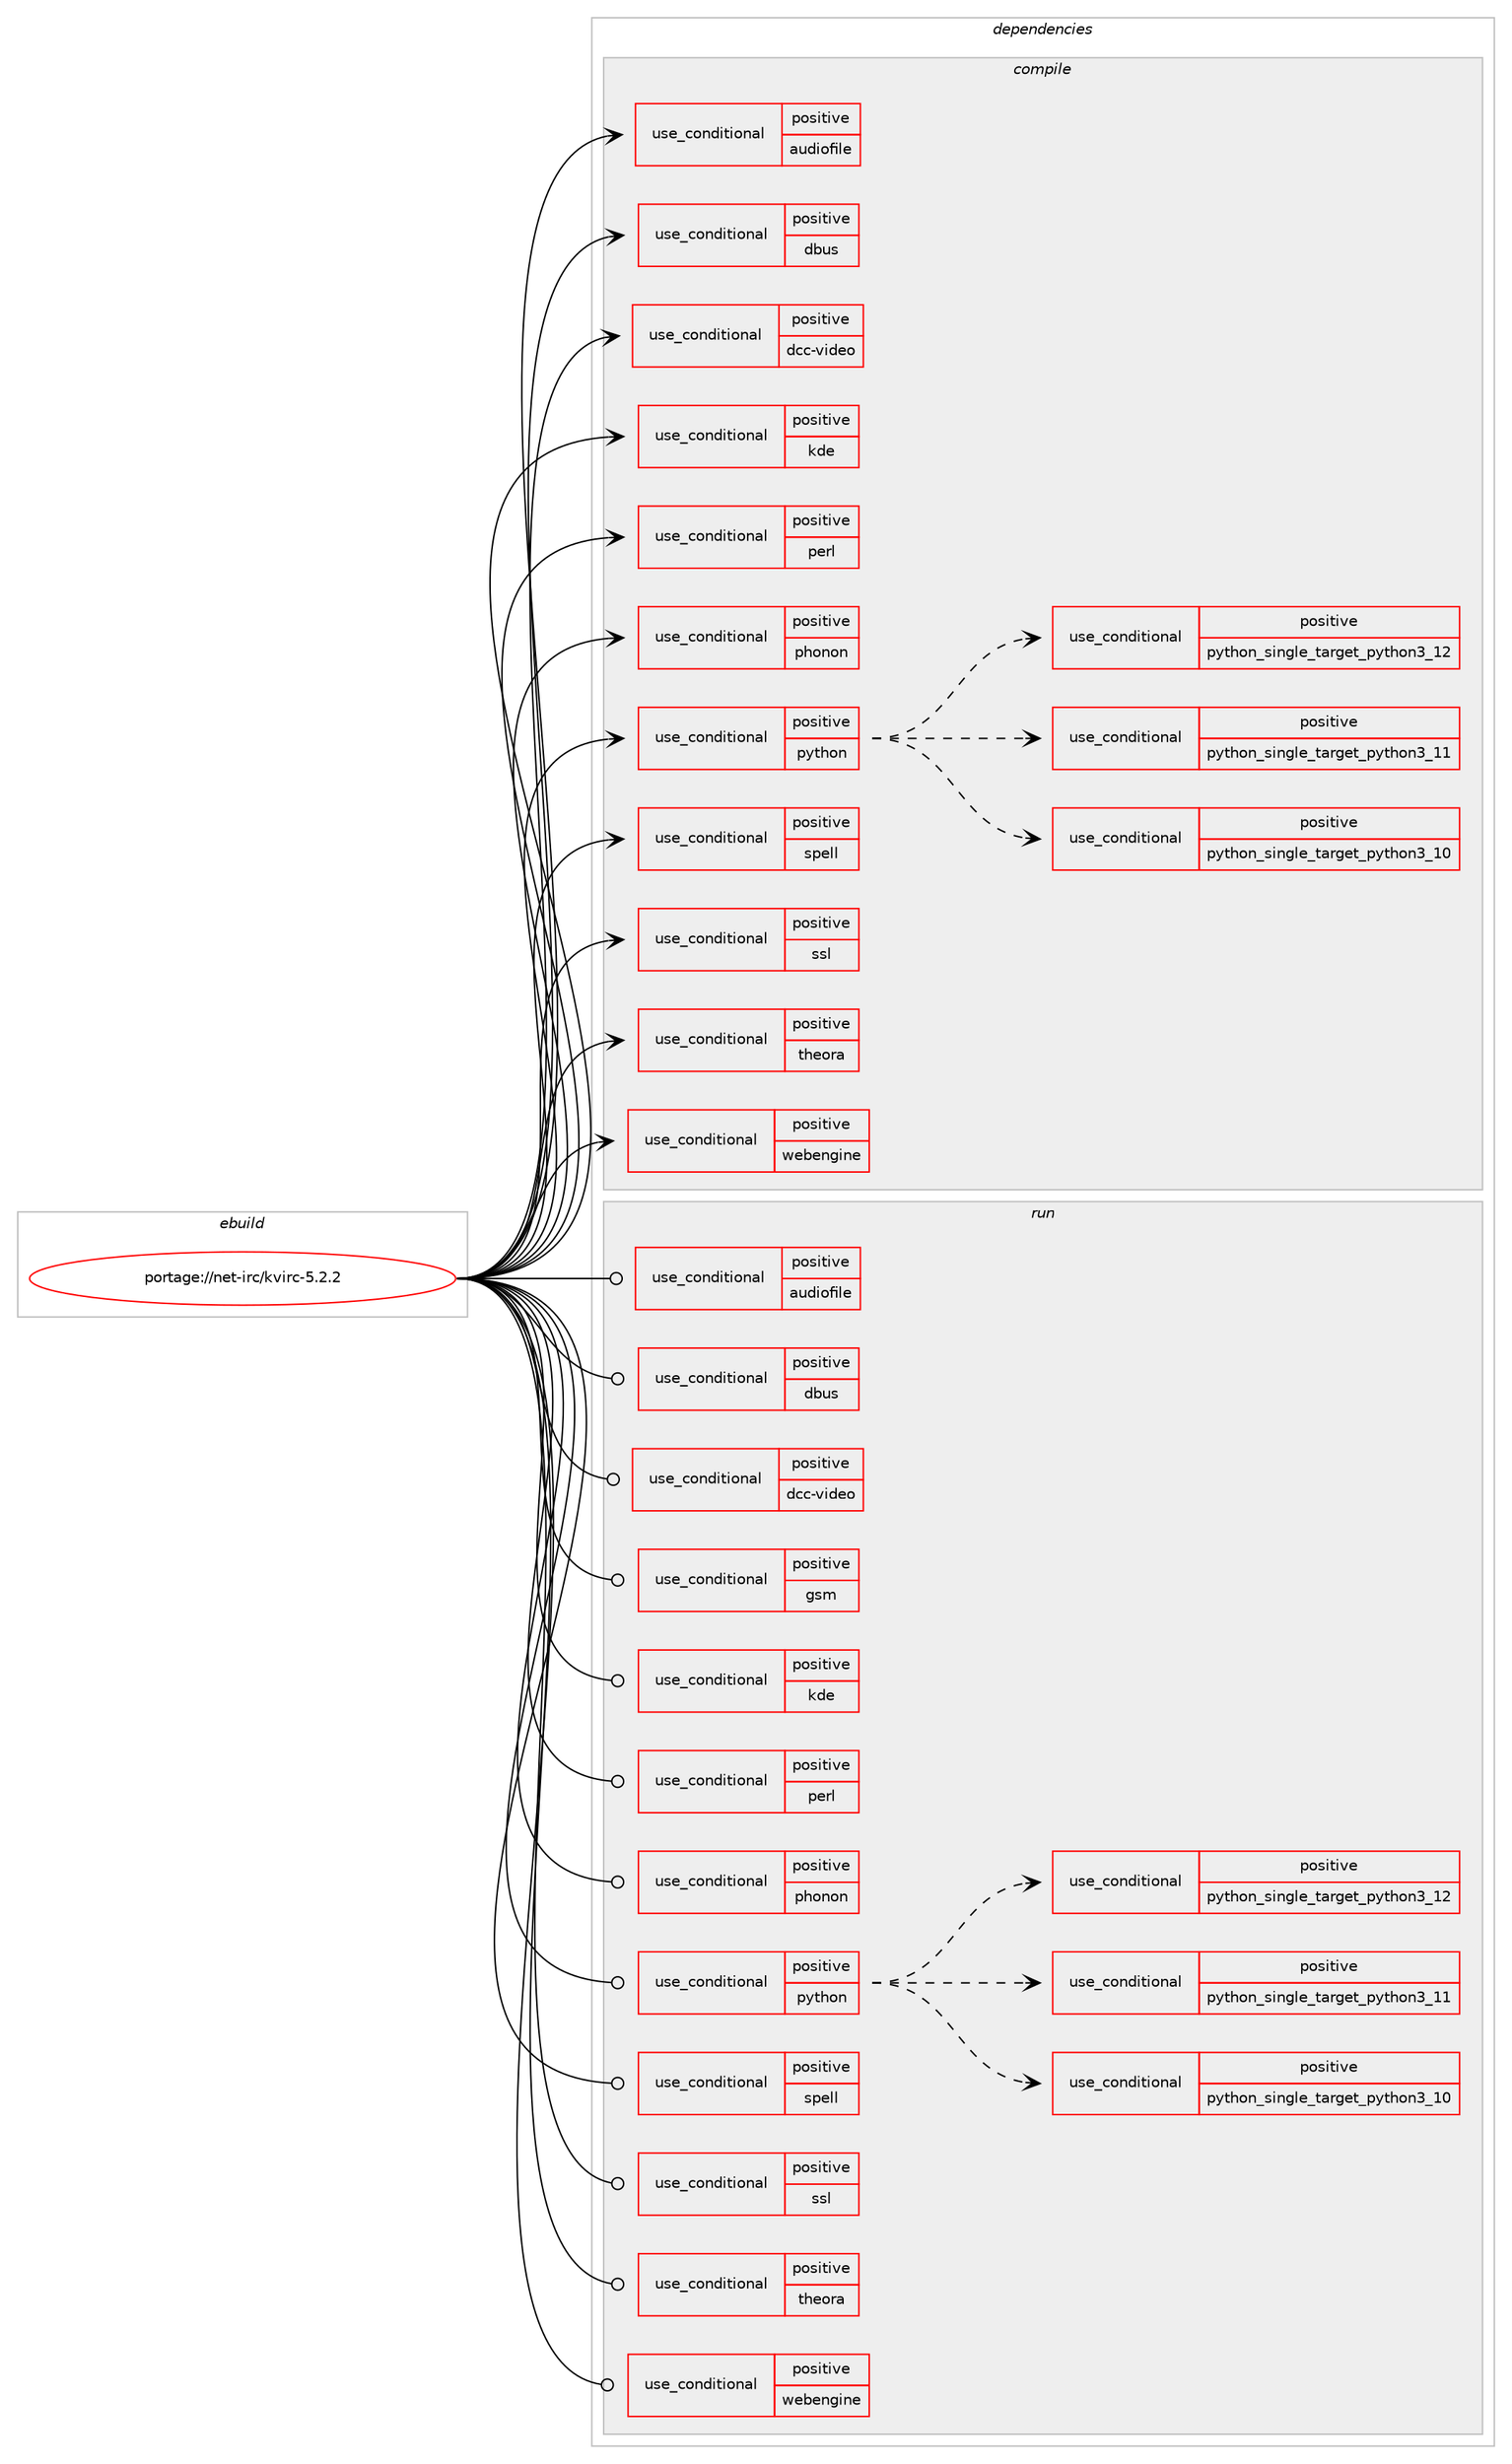 digraph prolog {

# *************
# Graph options
# *************

newrank=true;
concentrate=true;
compound=true;
graph [rankdir=LR,fontname=Helvetica,fontsize=10,ranksep=1.5];#, ranksep=2.5, nodesep=0.2];
edge  [arrowhead=vee];
node  [fontname=Helvetica,fontsize=10];

# **********
# The ebuild
# **********

subgraph cluster_leftcol {
color=gray;
rank=same;
label=<<i>ebuild</i>>;
id [label="portage://net-irc/kvirc-5.2.2", color=red, width=4, href="../net-irc/kvirc-5.2.2.svg"];
}

# ****************
# The dependencies
# ****************

subgraph cluster_midcol {
color=gray;
label=<<i>dependencies</i>>;
subgraph cluster_compile {
fillcolor="#eeeeee";
style=filled;
label=<<i>compile</i>>;
subgraph cond90103 {
dependency181516 [label=<<TABLE BORDER="0" CELLBORDER="1" CELLSPACING="0" CELLPADDING="4"><TR><TD ROWSPAN="3" CELLPADDING="10">use_conditional</TD></TR><TR><TD>positive</TD></TR><TR><TD>audiofile</TD></TR></TABLE>>, shape=none, color=red];
# *** BEGIN UNKNOWN DEPENDENCY TYPE (TODO) ***
# dependency181516 -> package_dependency(portage://net-irc/kvirc-5.2.2,install,no,media-libs,audiofile,none,[,,],[],[])
# *** END UNKNOWN DEPENDENCY TYPE (TODO) ***

}
id:e -> dependency181516:w [weight=20,style="solid",arrowhead="vee"];
subgraph cond90104 {
dependency181517 [label=<<TABLE BORDER="0" CELLBORDER="1" CELLSPACING="0" CELLPADDING="4"><TR><TD ROWSPAN="3" CELLPADDING="10">use_conditional</TD></TR><TR><TD>positive</TD></TR><TR><TD>dbus</TD></TR></TABLE>>, shape=none, color=red];
# *** BEGIN UNKNOWN DEPENDENCY TYPE (TODO) ***
# dependency181517 -> package_dependency(portage://net-irc/kvirc-5.2.2,install,no,dev-qt,qtdbus,none,[,,],[slot(5)],[])
# *** END UNKNOWN DEPENDENCY TYPE (TODO) ***

}
id:e -> dependency181517:w [weight=20,style="solid",arrowhead="vee"];
subgraph cond90105 {
dependency181518 [label=<<TABLE BORDER="0" CELLBORDER="1" CELLSPACING="0" CELLPADDING="4"><TR><TD ROWSPAN="3" CELLPADDING="10">use_conditional</TD></TR><TR><TD>positive</TD></TR><TR><TD>dcc-video</TD></TR></TABLE>>, shape=none, color=red];
# *** BEGIN UNKNOWN DEPENDENCY TYPE (TODO) ***
# dependency181518 -> package_dependency(portage://net-irc/kvirc-5.2.2,install,no,dev-qt,qtmultimedia,none,[,,],[slot(5)],[use(enable(widgets),none)])
# *** END UNKNOWN DEPENDENCY TYPE (TODO) ***

}
id:e -> dependency181518:w [weight=20,style="solid",arrowhead="vee"];
subgraph cond90106 {
dependency181519 [label=<<TABLE BORDER="0" CELLBORDER="1" CELLSPACING="0" CELLPADDING="4"><TR><TD ROWSPAN="3" CELLPADDING="10">use_conditional</TD></TR><TR><TD>positive</TD></TR><TR><TD>kde</TD></TR></TABLE>>, shape=none, color=red];
# *** BEGIN UNKNOWN DEPENDENCY TYPE (TODO) ***
# dependency181519 -> package_dependency(portage://net-irc/kvirc-5.2.2,install,no,kde-frameworks,kcoreaddons,none,[,,],[slot(5)],[])
# *** END UNKNOWN DEPENDENCY TYPE (TODO) ***

# *** BEGIN UNKNOWN DEPENDENCY TYPE (TODO) ***
# dependency181519 -> package_dependency(portage://net-irc/kvirc-5.2.2,install,no,kde-frameworks,ki18n,none,[,,],[slot(5)],[])
# *** END UNKNOWN DEPENDENCY TYPE (TODO) ***

# *** BEGIN UNKNOWN DEPENDENCY TYPE (TODO) ***
# dependency181519 -> package_dependency(portage://net-irc/kvirc-5.2.2,install,no,kde-frameworks,knotifications,none,[,,],[slot(5)],[])
# *** END UNKNOWN DEPENDENCY TYPE (TODO) ***

# *** BEGIN UNKNOWN DEPENDENCY TYPE (TODO) ***
# dependency181519 -> package_dependency(portage://net-irc/kvirc-5.2.2,install,no,kde-frameworks,kservice,none,[,,],[slot(5)],[])
# *** END UNKNOWN DEPENDENCY TYPE (TODO) ***

# *** BEGIN UNKNOWN DEPENDENCY TYPE (TODO) ***
# dependency181519 -> package_dependency(portage://net-irc/kvirc-5.2.2,install,no,kde-frameworks,kwindowsystem,none,[,,],[slot(5)],[])
# *** END UNKNOWN DEPENDENCY TYPE (TODO) ***

# *** BEGIN UNKNOWN DEPENDENCY TYPE (TODO) ***
# dependency181519 -> package_dependency(portage://net-irc/kvirc-5.2.2,install,no,kde-frameworks,kxmlgui,none,[,,],[slot(5)],[])
# *** END UNKNOWN DEPENDENCY TYPE (TODO) ***

}
id:e -> dependency181519:w [weight=20,style="solid",arrowhead="vee"];
subgraph cond90107 {
dependency181520 [label=<<TABLE BORDER="0" CELLBORDER="1" CELLSPACING="0" CELLPADDING="4"><TR><TD ROWSPAN="3" CELLPADDING="10">use_conditional</TD></TR><TR><TD>positive</TD></TR><TR><TD>perl</TD></TR></TABLE>>, shape=none, color=red];
# *** BEGIN UNKNOWN DEPENDENCY TYPE (TODO) ***
# dependency181520 -> package_dependency(portage://net-irc/kvirc-5.2.2,install,no,dev-lang,perl,none,[,,],[slot(0),equal],[])
# *** END UNKNOWN DEPENDENCY TYPE (TODO) ***

}
id:e -> dependency181520:w [weight=20,style="solid",arrowhead="vee"];
subgraph cond90108 {
dependency181521 [label=<<TABLE BORDER="0" CELLBORDER="1" CELLSPACING="0" CELLPADDING="4"><TR><TD ROWSPAN="3" CELLPADDING="10">use_conditional</TD></TR><TR><TD>positive</TD></TR><TR><TD>phonon</TD></TR></TABLE>>, shape=none, color=red];
# *** BEGIN UNKNOWN DEPENDENCY TYPE (TODO) ***
# dependency181521 -> package_dependency(portage://net-irc/kvirc-5.2.2,install,no,media-libs,phonon,none,[,,],[],[use(enable(qt5),positive)])
# *** END UNKNOWN DEPENDENCY TYPE (TODO) ***

}
id:e -> dependency181521:w [weight=20,style="solid",arrowhead="vee"];
subgraph cond90109 {
dependency181522 [label=<<TABLE BORDER="0" CELLBORDER="1" CELLSPACING="0" CELLPADDING="4"><TR><TD ROWSPAN="3" CELLPADDING="10">use_conditional</TD></TR><TR><TD>positive</TD></TR><TR><TD>python</TD></TR></TABLE>>, shape=none, color=red];
subgraph cond90110 {
dependency181523 [label=<<TABLE BORDER="0" CELLBORDER="1" CELLSPACING="0" CELLPADDING="4"><TR><TD ROWSPAN="3" CELLPADDING="10">use_conditional</TD></TR><TR><TD>positive</TD></TR><TR><TD>python_single_target_python3_10</TD></TR></TABLE>>, shape=none, color=red];
# *** BEGIN UNKNOWN DEPENDENCY TYPE (TODO) ***
# dependency181523 -> package_dependency(portage://net-irc/kvirc-5.2.2,install,no,dev-lang,python,none,[,,],[slot(3.10)],[])
# *** END UNKNOWN DEPENDENCY TYPE (TODO) ***

}
dependency181522:e -> dependency181523:w [weight=20,style="dashed",arrowhead="vee"];
subgraph cond90111 {
dependency181524 [label=<<TABLE BORDER="0" CELLBORDER="1" CELLSPACING="0" CELLPADDING="4"><TR><TD ROWSPAN="3" CELLPADDING="10">use_conditional</TD></TR><TR><TD>positive</TD></TR><TR><TD>python_single_target_python3_11</TD></TR></TABLE>>, shape=none, color=red];
# *** BEGIN UNKNOWN DEPENDENCY TYPE (TODO) ***
# dependency181524 -> package_dependency(portage://net-irc/kvirc-5.2.2,install,no,dev-lang,python,none,[,,],[slot(3.11)],[])
# *** END UNKNOWN DEPENDENCY TYPE (TODO) ***

}
dependency181522:e -> dependency181524:w [weight=20,style="dashed",arrowhead="vee"];
subgraph cond90112 {
dependency181525 [label=<<TABLE BORDER="0" CELLBORDER="1" CELLSPACING="0" CELLPADDING="4"><TR><TD ROWSPAN="3" CELLPADDING="10">use_conditional</TD></TR><TR><TD>positive</TD></TR><TR><TD>python_single_target_python3_12</TD></TR></TABLE>>, shape=none, color=red];
# *** BEGIN UNKNOWN DEPENDENCY TYPE (TODO) ***
# dependency181525 -> package_dependency(portage://net-irc/kvirc-5.2.2,install,no,dev-lang,python,none,[,,],[slot(3.12)],[])
# *** END UNKNOWN DEPENDENCY TYPE (TODO) ***

}
dependency181522:e -> dependency181525:w [weight=20,style="dashed",arrowhead="vee"];
}
id:e -> dependency181522:w [weight=20,style="solid",arrowhead="vee"];
subgraph cond90113 {
dependency181526 [label=<<TABLE BORDER="0" CELLBORDER="1" CELLSPACING="0" CELLPADDING="4"><TR><TD ROWSPAN="3" CELLPADDING="10">use_conditional</TD></TR><TR><TD>positive</TD></TR><TR><TD>spell</TD></TR></TABLE>>, shape=none, color=red];
# *** BEGIN UNKNOWN DEPENDENCY TYPE (TODO) ***
# dependency181526 -> package_dependency(portage://net-irc/kvirc-5.2.2,install,no,app-text,enchant,none,[,,],[slot(2)],[])
# *** END UNKNOWN DEPENDENCY TYPE (TODO) ***

}
id:e -> dependency181526:w [weight=20,style="solid",arrowhead="vee"];
subgraph cond90114 {
dependency181527 [label=<<TABLE BORDER="0" CELLBORDER="1" CELLSPACING="0" CELLPADDING="4"><TR><TD ROWSPAN="3" CELLPADDING="10">use_conditional</TD></TR><TR><TD>positive</TD></TR><TR><TD>ssl</TD></TR></TABLE>>, shape=none, color=red];
# *** BEGIN UNKNOWN DEPENDENCY TYPE (TODO) ***
# dependency181527 -> package_dependency(portage://net-irc/kvirc-5.2.2,install,no,dev-libs,openssl,none,[,,],[slot(0),equal],[])
# *** END UNKNOWN DEPENDENCY TYPE (TODO) ***

}
id:e -> dependency181527:w [weight=20,style="solid",arrowhead="vee"];
subgraph cond90115 {
dependency181528 [label=<<TABLE BORDER="0" CELLBORDER="1" CELLSPACING="0" CELLPADDING="4"><TR><TD ROWSPAN="3" CELLPADDING="10">use_conditional</TD></TR><TR><TD>positive</TD></TR><TR><TD>theora</TD></TR></TABLE>>, shape=none, color=red];
# *** BEGIN UNKNOWN DEPENDENCY TYPE (TODO) ***
# dependency181528 -> package_dependency(portage://net-irc/kvirc-5.2.2,install,no,media-libs,libogg,none,[,,],[],[])
# *** END UNKNOWN DEPENDENCY TYPE (TODO) ***

# *** BEGIN UNKNOWN DEPENDENCY TYPE (TODO) ***
# dependency181528 -> package_dependency(portage://net-irc/kvirc-5.2.2,install,no,media-libs,libtheora,none,[,,],[],[])
# *** END UNKNOWN DEPENDENCY TYPE (TODO) ***

# *** BEGIN UNKNOWN DEPENDENCY TYPE (TODO) ***
# dependency181528 -> package_dependency(portage://net-irc/kvirc-5.2.2,install,no,media-libs,libvorbis,none,[,,],[],[])
# *** END UNKNOWN DEPENDENCY TYPE (TODO) ***

}
id:e -> dependency181528:w [weight=20,style="solid",arrowhead="vee"];
subgraph cond90116 {
dependency181529 [label=<<TABLE BORDER="0" CELLBORDER="1" CELLSPACING="0" CELLPADDING="4"><TR><TD ROWSPAN="3" CELLPADDING="10">use_conditional</TD></TR><TR><TD>positive</TD></TR><TR><TD>webengine</TD></TR></TABLE>>, shape=none, color=red];
# *** BEGIN UNKNOWN DEPENDENCY TYPE (TODO) ***
# dependency181529 -> package_dependency(portage://net-irc/kvirc-5.2.2,install,no,dev-qt,qtwebengine,none,[,,],[slot(5)],[use(enable(widgets),none)])
# *** END UNKNOWN DEPENDENCY TYPE (TODO) ***

}
id:e -> dependency181529:w [weight=20,style="solid",arrowhead="vee"];
# *** BEGIN UNKNOWN DEPENDENCY TYPE (TODO) ***
# id -> package_dependency(portage://net-irc/kvirc-5.2.2,install,no,dev-qt,qtconcurrent,none,[,,],[slot(5)],[])
# *** END UNKNOWN DEPENDENCY TYPE (TODO) ***

# *** BEGIN UNKNOWN DEPENDENCY TYPE (TODO) ***
# id -> package_dependency(portage://net-irc/kvirc-5.2.2,install,no,dev-qt,qtcore,none,[,,],[slot(5)],[])
# *** END UNKNOWN DEPENDENCY TYPE (TODO) ***

# *** BEGIN UNKNOWN DEPENDENCY TYPE (TODO) ***
# id -> package_dependency(portage://net-irc/kvirc-5.2.2,install,no,dev-qt,qtgui,none,[,,],[slot(5)],[])
# *** END UNKNOWN DEPENDENCY TYPE (TODO) ***

# *** BEGIN UNKNOWN DEPENDENCY TYPE (TODO) ***
# id -> package_dependency(portage://net-irc/kvirc-5.2.2,install,no,dev-qt,qtmultimedia,none,[,,],[slot(5)],[])
# *** END UNKNOWN DEPENDENCY TYPE (TODO) ***

# *** BEGIN UNKNOWN DEPENDENCY TYPE (TODO) ***
# id -> package_dependency(portage://net-irc/kvirc-5.2.2,install,no,dev-qt,qtnetwork,none,[,,],[slot(5)],[])
# *** END UNKNOWN DEPENDENCY TYPE (TODO) ***

# *** BEGIN UNKNOWN DEPENDENCY TYPE (TODO) ***
# id -> package_dependency(portage://net-irc/kvirc-5.2.2,install,no,dev-qt,qtprintsupport,none,[,,],[slot(5)],[])
# *** END UNKNOWN DEPENDENCY TYPE (TODO) ***

# *** BEGIN UNKNOWN DEPENDENCY TYPE (TODO) ***
# id -> package_dependency(portage://net-irc/kvirc-5.2.2,install,no,dev-qt,qtsql,none,[,,],[slot(5)],[])
# *** END UNKNOWN DEPENDENCY TYPE (TODO) ***

# *** BEGIN UNKNOWN DEPENDENCY TYPE (TODO) ***
# id -> package_dependency(portage://net-irc/kvirc-5.2.2,install,no,dev-qt,qtwidgets,none,[,,],[slot(5)],[])
# *** END UNKNOWN DEPENDENCY TYPE (TODO) ***

# *** BEGIN UNKNOWN DEPENDENCY TYPE (TODO) ***
# id -> package_dependency(portage://net-irc/kvirc-5.2.2,install,no,dev-qt,qtx11extras,none,[,,],[slot(5)],[])
# *** END UNKNOWN DEPENDENCY TYPE (TODO) ***

# *** BEGIN UNKNOWN DEPENDENCY TYPE (TODO) ***
# id -> package_dependency(portage://net-irc/kvirc-5.2.2,install,no,dev-qt,qtxml,none,[,,],[slot(5)],[])
# *** END UNKNOWN DEPENDENCY TYPE (TODO) ***

# *** BEGIN UNKNOWN DEPENDENCY TYPE (TODO) ***
# id -> package_dependency(portage://net-irc/kvirc-5.2.2,install,no,sys-libs,zlib,none,[,,],[slot(0),equal],[])
# *** END UNKNOWN DEPENDENCY TYPE (TODO) ***

# *** BEGIN UNKNOWN DEPENDENCY TYPE (TODO) ***
# id -> package_dependency(portage://net-irc/kvirc-5.2.2,install,no,x11-libs,libX11,none,[,,],[],[])
# *** END UNKNOWN DEPENDENCY TYPE (TODO) ***

# *** BEGIN UNKNOWN DEPENDENCY TYPE (TODO) ***
# id -> package_dependency(portage://net-irc/kvirc-5.2.2,install,no,x11-libs,libXScrnSaver,none,[,,],[],[])
# *** END UNKNOWN DEPENDENCY TYPE (TODO) ***

}
subgraph cluster_compileandrun {
fillcolor="#eeeeee";
style=filled;
label=<<i>compile and run</i>>;
}
subgraph cluster_run {
fillcolor="#eeeeee";
style=filled;
label=<<i>run</i>>;
subgraph cond90117 {
dependency181530 [label=<<TABLE BORDER="0" CELLBORDER="1" CELLSPACING="0" CELLPADDING="4"><TR><TD ROWSPAN="3" CELLPADDING="10">use_conditional</TD></TR><TR><TD>positive</TD></TR><TR><TD>audiofile</TD></TR></TABLE>>, shape=none, color=red];
# *** BEGIN UNKNOWN DEPENDENCY TYPE (TODO) ***
# dependency181530 -> package_dependency(portage://net-irc/kvirc-5.2.2,run,no,media-libs,audiofile,none,[,,],[],[])
# *** END UNKNOWN DEPENDENCY TYPE (TODO) ***

}
id:e -> dependency181530:w [weight=20,style="solid",arrowhead="odot"];
subgraph cond90118 {
dependency181531 [label=<<TABLE BORDER="0" CELLBORDER="1" CELLSPACING="0" CELLPADDING="4"><TR><TD ROWSPAN="3" CELLPADDING="10">use_conditional</TD></TR><TR><TD>positive</TD></TR><TR><TD>dbus</TD></TR></TABLE>>, shape=none, color=red];
# *** BEGIN UNKNOWN DEPENDENCY TYPE (TODO) ***
# dependency181531 -> package_dependency(portage://net-irc/kvirc-5.2.2,run,no,dev-qt,qtdbus,none,[,,],[slot(5)],[])
# *** END UNKNOWN DEPENDENCY TYPE (TODO) ***

}
id:e -> dependency181531:w [weight=20,style="solid",arrowhead="odot"];
subgraph cond90119 {
dependency181532 [label=<<TABLE BORDER="0" CELLBORDER="1" CELLSPACING="0" CELLPADDING="4"><TR><TD ROWSPAN="3" CELLPADDING="10">use_conditional</TD></TR><TR><TD>positive</TD></TR><TR><TD>dcc-video</TD></TR></TABLE>>, shape=none, color=red];
# *** BEGIN UNKNOWN DEPENDENCY TYPE (TODO) ***
# dependency181532 -> package_dependency(portage://net-irc/kvirc-5.2.2,run,no,dev-qt,qtmultimedia,none,[,,],[slot(5)],[use(enable(widgets),none)])
# *** END UNKNOWN DEPENDENCY TYPE (TODO) ***

}
id:e -> dependency181532:w [weight=20,style="solid",arrowhead="odot"];
subgraph cond90120 {
dependency181533 [label=<<TABLE BORDER="0" CELLBORDER="1" CELLSPACING="0" CELLPADDING="4"><TR><TD ROWSPAN="3" CELLPADDING="10">use_conditional</TD></TR><TR><TD>positive</TD></TR><TR><TD>gsm</TD></TR></TABLE>>, shape=none, color=red];
# *** BEGIN UNKNOWN DEPENDENCY TYPE (TODO) ***
# dependency181533 -> package_dependency(portage://net-irc/kvirc-5.2.2,run,no,media-sound,gsm,none,[,,],[],[])
# *** END UNKNOWN DEPENDENCY TYPE (TODO) ***

}
id:e -> dependency181533:w [weight=20,style="solid",arrowhead="odot"];
subgraph cond90121 {
dependency181534 [label=<<TABLE BORDER="0" CELLBORDER="1" CELLSPACING="0" CELLPADDING="4"><TR><TD ROWSPAN="3" CELLPADDING="10">use_conditional</TD></TR><TR><TD>positive</TD></TR><TR><TD>kde</TD></TR></TABLE>>, shape=none, color=red];
# *** BEGIN UNKNOWN DEPENDENCY TYPE (TODO) ***
# dependency181534 -> package_dependency(portage://net-irc/kvirc-5.2.2,run,no,kde-frameworks,kcoreaddons,none,[,,],[slot(5)],[])
# *** END UNKNOWN DEPENDENCY TYPE (TODO) ***

# *** BEGIN UNKNOWN DEPENDENCY TYPE (TODO) ***
# dependency181534 -> package_dependency(portage://net-irc/kvirc-5.2.2,run,no,kde-frameworks,ki18n,none,[,,],[slot(5)],[])
# *** END UNKNOWN DEPENDENCY TYPE (TODO) ***

# *** BEGIN UNKNOWN DEPENDENCY TYPE (TODO) ***
# dependency181534 -> package_dependency(portage://net-irc/kvirc-5.2.2,run,no,kde-frameworks,knotifications,none,[,,],[slot(5)],[])
# *** END UNKNOWN DEPENDENCY TYPE (TODO) ***

# *** BEGIN UNKNOWN DEPENDENCY TYPE (TODO) ***
# dependency181534 -> package_dependency(portage://net-irc/kvirc-5.2.2,run,no,kde-frameworks,kservice,none,[,,],[slot(5)],[])
# *** END UNKNOWN DEPENDENCY TYPE (TODO) ***

# *** BEGIN UNKNOWN DEPENDENCY TYPE (TODO) ***
# dependency181534 -> package_dependency(portage://net-irc/kvirc-5.2.2,run,no,kde-frameworks,kwindowsystem,none,[,,],[slot(5)],[])
# *** END UNKNOWN DEPENDENCY TYPE (TODO) ***

# *** BEGIN UNKNOWN DEPENDENCY TYPE (TODO) ***
# dependency181534 -> package_dependency(portage://net-irc/kvirc-5.2.2,run,no,kde-frameworks,kxmlgui,none,[,,],[slot(5)],[])
# *** END UNKNOWN DEPENDENCY TYPE (TODO) ***

}
id:e -> dependency181534:w [weight=20,style="solid",arrowhead="odot"];
subgraph cond90122 {
dependency181535 [label=<<TABLE BORDER="0" CELLBORDER="1" CELLSPACING="0" CELLPADDING="4"><TR><TD ROWSPAN="3" CELLPADDING="10">use_conditional</TD></TR><TR><TD>positive</TD></TR><TR><TD>perl</TD></TR></TABLE>>, shape=none, color=red];
# *** BEGIN UNKNOWN DEPENDENCY TYPE (TODO) ***
# dependency181535 -> package_dependency(portage://net-irc/kvirc-5.2.2,run,no,dev-lang,perl,none,[,,],[slot(0),equal],[])
# *** END UNKNOWN DEPENDENCY TYPE (TODO) ***

}
id:e -> dependency181535:w [weight=20,style="solid",arrowhead="odot"];
subgraph cond90123 {
dependency181536 [label=<<TABLE BORDER="0" CELLBORDER="1" CELLSPACING="0" CELLPADDING="4"><TR><TD ROWSPAN="3" CELLPADDING="10">use_conditional</TD></TR><TR><TD>positive</TD></TR><TR><TD>phonon</TD></TR></TABLE>>, shape=none, color=red];
# *** BEGIN UNKNOWN DEPENDENCY TYPE (TODO) ***
# dependency181536 -> package_dependency(portage://net-irc/kvirc-5.2.2,run,no,media-libs,phonon,none,[,,],[],[use(enable(qt5),positive)])
# *** END UNKNOWN DEPENDENCY TYPE (TODO) ***

}
id:e -> dependency181536:w [weight=20,style="solid",arrowhead="odot"];
subgraph cond90124 {
dependency181537 [label=<<TABLE BORDER="0" CELLBORDER="1" CELLSPACING="0" CELLPADDING="4"><TR><TD ROWSPAN="3" CELLPADDING="10">use_conditional</TD></TR><TR><TD>positive</TD></TR><TR><TD>python</TD></TR></TABLE>>, shape=none, color=red];
subgraph cond90125 {
dependency181538 [label=<<TABLE BORDER="0" CELLBORDER="1" CELLSPACING="0" CELLPADDING="4"><TR><TD ROWSPAN="3" CELLPADDING="10">use_conditional</TD></TR><TR><TD>positive</TD></TR><TR><TD>python_single_target_python3_10</TD></TR></TABLE>>, shape=none, color=red];
# *** BEGIN UNKNOWN DEPENDENCY TYPE (TODO) ***
# dependency181538 -> package_dependency(portage://net-irc/kvirc-5.2.2,run,no,dev-lang,python,none,[,,],[slot(3.10)],[])
# *** END UNKNOWN DEPENDENCY TYPE (TODO) ***

}
dependency181537:e -> dependency181538:w [weight=20,style="dashed",arrowhead="vee"];
subgraph cond90126 {
dependency181539 [label=<<TABLE BORDER="0" CELLBORDER="1" CELLSPACING="0" CELLPADDING="4"><TR><TD ROWSPAN="3" CELLPADDING="10">use_conditional</TD></TR><TR><TD>positive</TD></TR><TR><TD>python_single_target_python3_11</TD></TR></TABLE>>, shape=none, color=red];
# *** BEGIN UNKNOWN DEPENDENCY TYPE (TODO) ***
# dependency181539 -> package_dependency(portage://net-irc/kvirc-5.2.2,run,no,dev-lang,python,none,[,,],[slot(3.11)],[])
# *** END UNKNOWN DEPENDENCY TYPE (TODO) ***

}
dependency181537:e -> dependency181539:w [weight=20,style="dashed",arrowhead="vee"];
subgraph cond90127 {
dependency181540 [label=<<TABLE BORDER="0" CELLBORDER="1" CELLSPACING="0" CELLPADDING="4"><TR><TD ROWSPAN="3" CELLPADDING="10">use_conditional</TD></TR><TR><TD>positive</TD></TR><TR><TD>python_single_target_python3_12</TD></TR></TABLE>>, shape=none, color=red];
# *** BEGIN UNKNOWN DEPENDENCY TYPE (TODO) ***
# dependency181540 -> package_dependency(portage://net-irc/kvirc-5.2.2,run,no,dev-lang,python,none,[,,],[slot(3.12)],[])
# *** END UNKNOWN DEPENDENCY TYPE (TODO) ***

}
dependency181537:e -> dependency181540:w [weight=20,style="dashed",arrowhead="vee"];
}
id:e -> dependency181537:w [weight=20,style="solid",arrowhead="odot"];
subgraph cond90128 {
dependency181541 [label=<<TABLE BORDER="0" CELLBORDER="1" CELLSPACING="0" CELLPADDING="4"><TR><TD ROWSPAN="3" CELLPADDING="10">use_conditional</TD></TR><TR><TD>positive</TD></TR><TR><TD>spell</TD></TR></TABLE>>, shape=none, color=red];
# *** BEGIN UNKNOWN DEPENDENCY TYPE (TODO) ***
# dependency181541 -> package_dependency(portage://net-irc/kvirc-5.2.2,run,no,app-text,enchant,none,[,,],[slot(2)],[])
# *** END UNKNOWN DEPENDENCY TYPE (TODO) ***

}
id:e -> dependency181541:w [weight=20,style="solid",arrowhead="odot"];
subgraph cond90129 {
dependency181542 [label=<<TABLE BORDER="0" CELLBORDER="1" CELLSPACING="0" CELLPADDING="4"><TR><TD ROWSPAN="3" CELLPADDING="10">use_conditional</TD></TR><TR><TD>positive</TD></TR><TR><TD>ssl</TD></TR></TABLE>>, shape=none, color=red];
# *** BEGIN UNKNOWN DEPENDENCY TYPE (TODO) ***
# dependency181542 -> package_dependency(portage://net-irc/kvirc-5.2.2,run,no,dev-libs,openssl,none,[,,],[slot(0),equal],[])
# *** END UNKNOWN DEPENDENCY TYPE (TODO) ***

}
id:e -> dependency181542:w [weight=20,style="solid",arrowhead="odot"];
subgraph cond90130 {
dependency181543 [label=<<TABLE BORDER="0" CELLBORDER="1" CELLSPACING="0" CELLPADDING="4"><TR><TD ROWSPAN="3" CELLPADDING="10">use_conditional</TD></TR><TR><TD>positive</TD></TR><TR><TD>theora</TD></TR></TABLE>>, shape=none, color=red];
# *** BEGIN UNKNOWN DEPENDENCY TYPE (TODO) ***
# dependency181543 -> package_dependency(portage://net-irc/kvirc-5.2.2,run,no,media-libs,libogg,none,[,,],[],[])
# *** END UNKNOWN DEPENDENCY TYPE (TODO) ***

# *** BEGIN UNKNOWN DEPENDENCY TYPE (TODO) ***
# dependency181543 -> package_dependency(portage://net-irc/kvirc-5.2.2,run,no,media-libs,libtheora,none,[,,],[],[])
# *** END UNKNOWN DEPENDENCY TYPE (TODO) ***

# *** BEGIN UNKNOWN DEPENDENCY TYPE (TODO) ***
# dependency181543 -> package_dependency(portage://net-irc/kvirc-5.2.2,run,no,media-libs,libvorbis,none,[,,],[],[])
# *** END UNKNOWN DEPENDENCY TYPE (TODO) ***

}
id:e -> dependency181543:w [weight=20,style="solid",arrowhead="odot"];
subgraph cond90131 {
dependency181544 [label=<<TABLE BORDER="0" CELLBORDER="1" CELLSPACING="0" CELLPADDING="4"><TR><TD ROWSPAN="3" CELLPADDING="10">use_conditional</TD></TR><TR><TD>positive</TD></TR><TR><TD>webengine</TD></TR></TABLE>>, shape=none, color=red];
# *** BEGIN UNKNOWN DEPENDENCY TYPE (TODO) ***
# dependency181544 -> package_dependency(portage://net-irc/kvirc-5.2.2,run,no,dev-qt,qtwebengine,none,[,,],[slot(5)],[use(enable(widgets),none)])
# *** END UNKNOWN DEPENDENCY TYPE (TODO) ***

}
id:e -> dependency181544:w [weight=20,style="solid",arrowhead="odot"];
# *** BEGIN UNKNOWN DEPENDENCY TYPE (TODO) ***
# id -> package_dependency(portage://net-irc/kvirc-5.2.2,run,no,dev-qt,qtconcurrent,none,[,,],[slot(5)],[])
# *** END UNKNOWN DEPENDENCY TYPE (TODO) ***

# *** BEGIN UNKNOWN DEPENDENCY TYPE (TODO) ***
# id -> package_dependency(portage://net-irc/kvirc-5.2.2,run,no,dev-qt,qtcore,none,[,,],[slot(5)],[])
# *** END UNKNOWN DEPENDENCY TYPE (TODO) ***

# *** BEGIN UNKNOWN DEPENDENCY TYPE (TODO) ***
# id -> package_dependency(portage://net-irc/kvirc-5.2.2,run,no,dev-qt,qtgui,none,[,,],[slot(5)],[])
# *** END UNKNOWN DEPENDENCY TYPE (TODO) ***

# *** BEGIN UNKNOWN DEPENDENCY TYPE (TODO) ***
# id -> package_dependency(portage://net-irc/kvirc-5.2.2,run,no,dev-qt,qtmultimedia,none,[,,],[slot(5)],[])
# *** END UNKNOWN DEPENDENCY TYPE (TODO) ***

# *** BEGIN UNKNOWN DEPENDENCY TYPE (TODO) ***
# id -> package_dependency(portage://net-irc/kvirc-5.2.2,run,no,dev-qt,qtnetwork,none,[,,],[slot(5)],[])
# *** END UNKNOWN DEPENDENCY TYPE (TODO) ***

# *** BEGIN UNKNOWN DEPENDENCY TYPE (TODO) ***
# id -> package_dependency(portage://net-irc/kvirc-5.2.2,run,no,dev-qt,qtprintsupport,none,[,,],[slot(5)],[])
# *** END UNKNOWN DEPENDENCY TYPE (TODO) ***

# *** BEGIN UNKNOWN DEPENDENCY TYPE (TODO) ***
# id -> package_dependency(portage://net-irc/kvirc-5.2.2,run,no,dev-qt,qtsql,none,[,,],[slot(5)],[])
# *** END UNKNOWN DEPENDENCY TYPE (TODO) ***

# *** BEGIN UNKNOWN DEPENDENCY TYPE (TODO) ***
# id -> package_dependency(portage://net-irc/kvirc-5.2.2,run,no,dev-qt,qtwidgets,none,[,,],[slot(5)],[])
# *** END UNKNOWN DEPENDENCY TYPE (TODO) ***

# *** BEGIN UNKNOWN DEPENDENCY TYPE (TODO) ***
# id -> package_dependency(portage://net-irc/kvirc-5.2.2,run,no,dev-qt,qtx11extras,none,[,,],[slot(5)],[])
# *** END UNKNOWN DEPENDENCY TYPE (TODO) ***

# *** BEGIN UNKNOWN DEPENDENCY TYPE (TODO) ***
# id -> package_dependency(portage://net-irc/kvirc-5.2.2,run,no,dev-qt,qtxml,none,[,,],[slot(5)],[])
# *** END UNKNOWN DEPENDENCY TYPE (TODO) ***

# *** BEGIN UNKNOWN DEPENDENCY TYPE (TODO) ***
# id -> package_dependency(portage://net-irc/kvirc-5.2.2,run,no,sys-libs,zlib,none,[,,],[slot(0),equal],[])
# *** END UNKNOWN DEPENDENCY TYPE (TODO) ***

# *** BEGIN UNKNOWN DEPENDENCY TYPE (TODO) ***
# id -> package_dependency(portage://net-irc/kvirc-5.2.2,run,no,x11-libs,libX11,none,[,,],[],[])
# *** END UNKNOWN DEPENDENCY TYPE (TODO) ***

# *** BEGIN UNKNOWN DEPENDENCY TYPE (TODO) ***
# id -> package_dependency(portage://net-irc/kvirc-5.2.2,run,no,x11-libs,libXScrnSaver,none,[,,],[],[])
# *** END UNKNOWN DEPENDENCY TYPE (TODO) ***

}
}

# **************
# The candidates
# **************

subgraph cluster_choices {
rank=same;
color=gray;
label=<<i>candidates</i>>;

}

}
